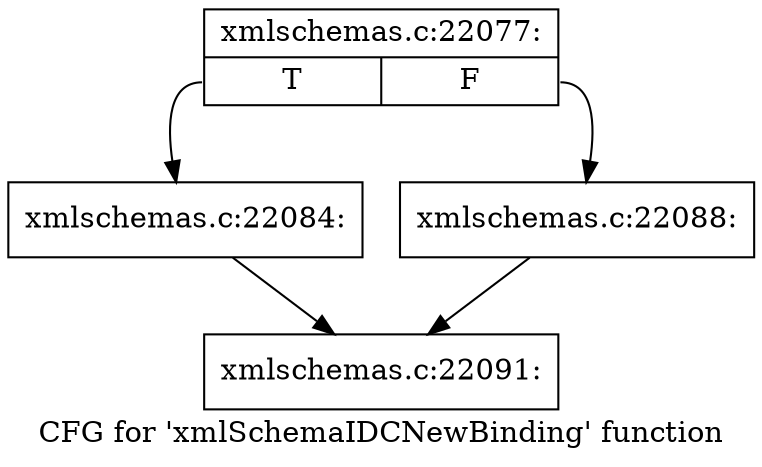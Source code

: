 digraph "CFG for 'xmlSchemaIDCNewBinding' function" {
	label="CFG for 'xmlSchemaIDCNewBinding' function";

	Node0x55d0268c3820 [shape=record,label="{xmlschemas.c:22077:|{<s0>T|<s1>F}}"];
	Node0x55d0268c3820:s0 -> Node0x55d0268d5340;
	Node0x55d0268c3820:s1 -> Node0x55d0268d5390;
	Node0x55d0268d5340 [shape=record,label="{xmlschemas.c:22084:}"];
	Node0x55d0268d5340 -> Node0x55d0268c3870;
	Node0x55d0268d5390 [shape=record,label="{xmlschemas.c:22088:}"];
	Node0x55d0268d5390 -> Node0x55d0268c3870;
	Node0x55d0268c3870 [shape=record,label="{xmlschemas.c:22091:}"];
}
